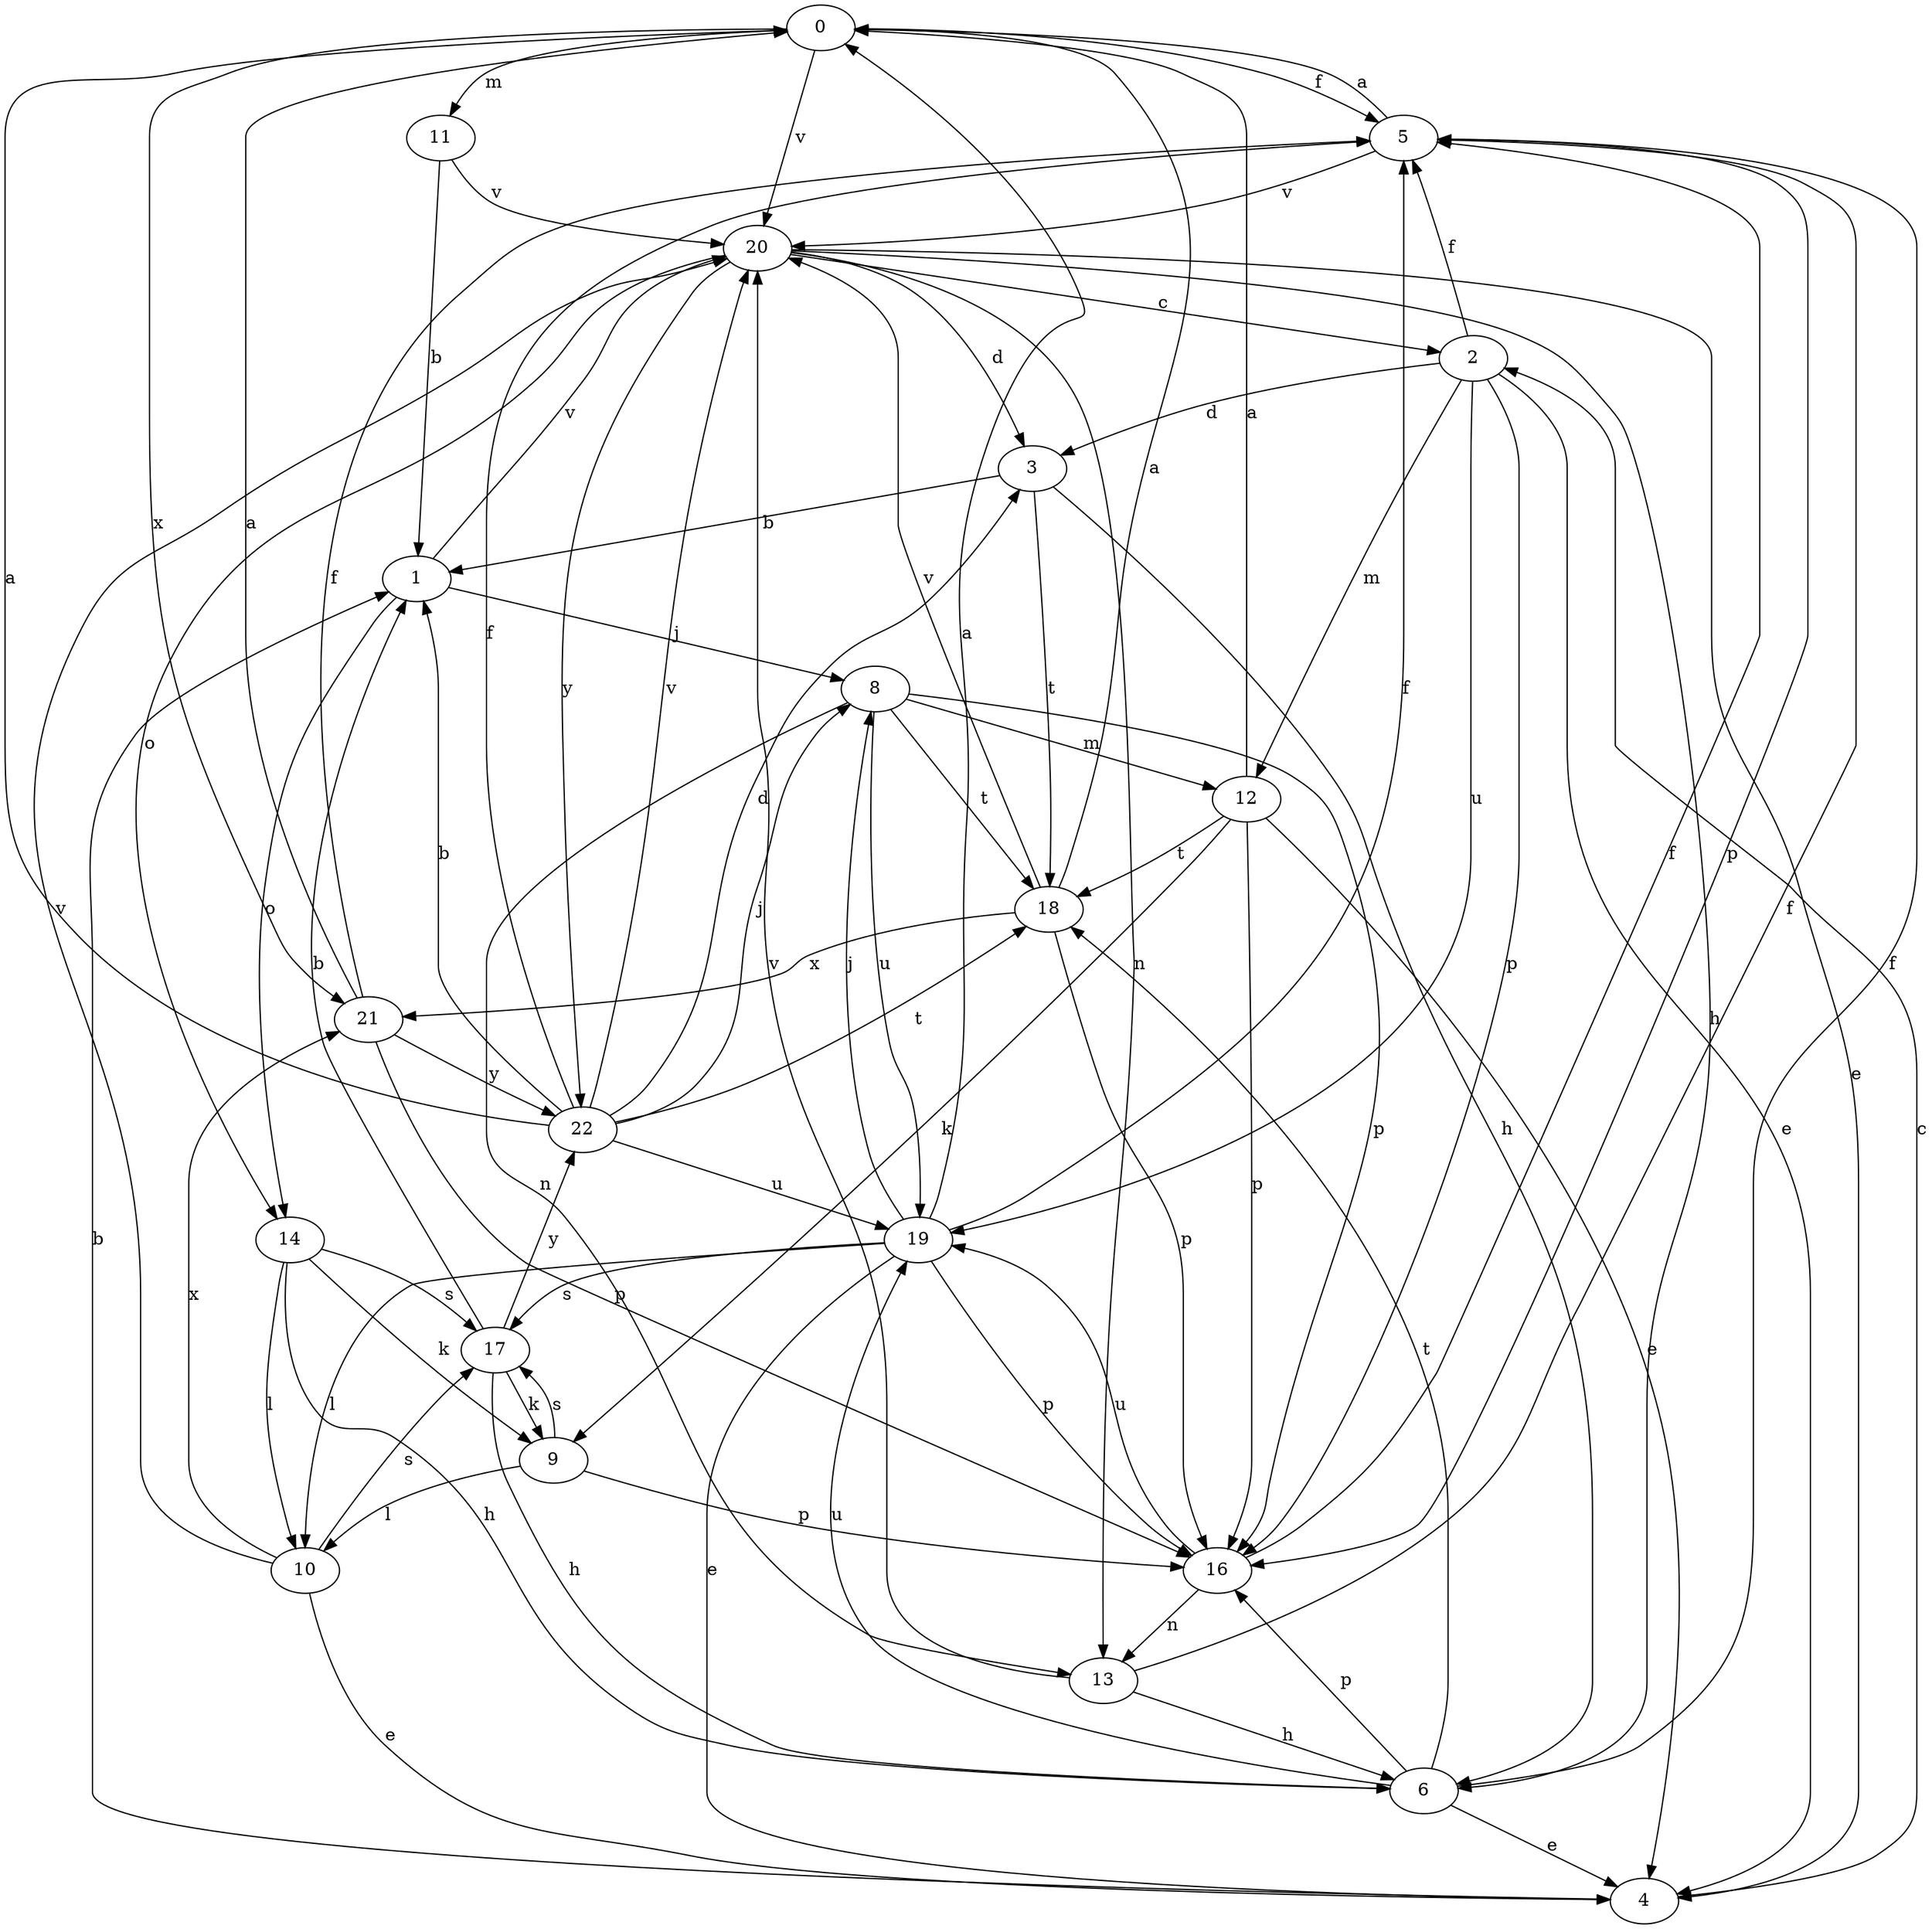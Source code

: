 strict digraph  {
0;
1;
2;
3;
4;
5;
6;
8;
9;
10;
11;
12;
13;
14;
16;
17;
18;
19;
20;
21;
22;
0 -> 5  [label=f];
0 -> 11  [label=m];
0 -> 20  [label=v];
0 -> 21  [label=x];
1 -> 8  [label=j];
1 -> 14  [label=o];
1 -> 20  [label=v];
2 -> 3  [label=d];
2 -> 4  [label=e];
2 -> 5  [label=f];
2 -> 12  [label=m];
2 -> 16  [label=p];
2 -> 19  [label=u];
3 -> 1  [label=b];
3 -> 6  [label=h];
3 -> 18  [label=t];
4 -> 1  [label=b];
4 -> 2  [label=c];
5 -> 0  [label=a];
5 -> 16  [label=p];
5 -> 20  [label=v];
6 -> 4  [label=e];
6 -> 5  [label=f];
6 -> 16  [label=p];
6 -> 18  [label=t];
6 -> 19  [label=u];
8 -> 12  [label=m];
8 -> 13  [label=n];
8 -> 16  [label=p];
8 -> 18  [label=t];
8 -> 19  [label=u];
9 -> 10  [label=l];
9 -> 16  [label=p];
9 -> 17  [label=s];
10 -> 4  [label=e];
10 -> 17  [label=s];
10 -> 20  [label=v];
10 -> 21  [label=x];
11 -> 1  [label=b];
11 -> 20  [label=v];
12 -> 0  [label=a];
12 -> 4  [label=e];
12 -> 9  [label=k];
12 -> 16  [label=p];
12 -> 18  [label=t];
13 -> 5  [label=f];
13 -> 6  [label=h];
13 -> 20  [label=v];
14 -> 6  [label=h];
14 -> 9  [label=k];
14 -> 10  [label=l];
14 -> 17  [label=s];
16 -> 5  [label=f];
16 -> 13  [label=n];
16 -> 19  [label=u];
17 -> 1  [label=b];
17 -> 6  [label=h];
17 -> 9  [label=k];
17 -> 22  [label=y];
18 -> 0  [label=a];
18 -> 16  [label=p];
18 -> 20  [label=v];
18 -> 21  [label=x];
19 -> 0  [label=a];
19 -> 4  [label=e];
19 -> 5  [label=f];
19 -> 8  [label=j];
19 -> 10  [label=l];
19 -> 16  [label=p];
19 -> 17  [label=s];
20 -> 2  [label=c];
20 -> 3  [label=d];
20 -> 4  [label=e];
20 -> 6  [label=h];
20 -> 13  [label=n];
20 -> 14  [label=o];
20 -> 22  [label=y];
21 -> 0  [label=a];
21 -> 5  [label=f];
21 -> 16  [label=p];
21 -> 22  [label=y];
22 -> 0  [label=a];
22 -> 1  [label=b];
22 -> 3  [label=d];
22 -> 5  [label=f];
22 -> 8  [label=j];
22 -> 18  [label=t];
22 -> 19  [label=u];
22 -> 20  [label=v];
}
